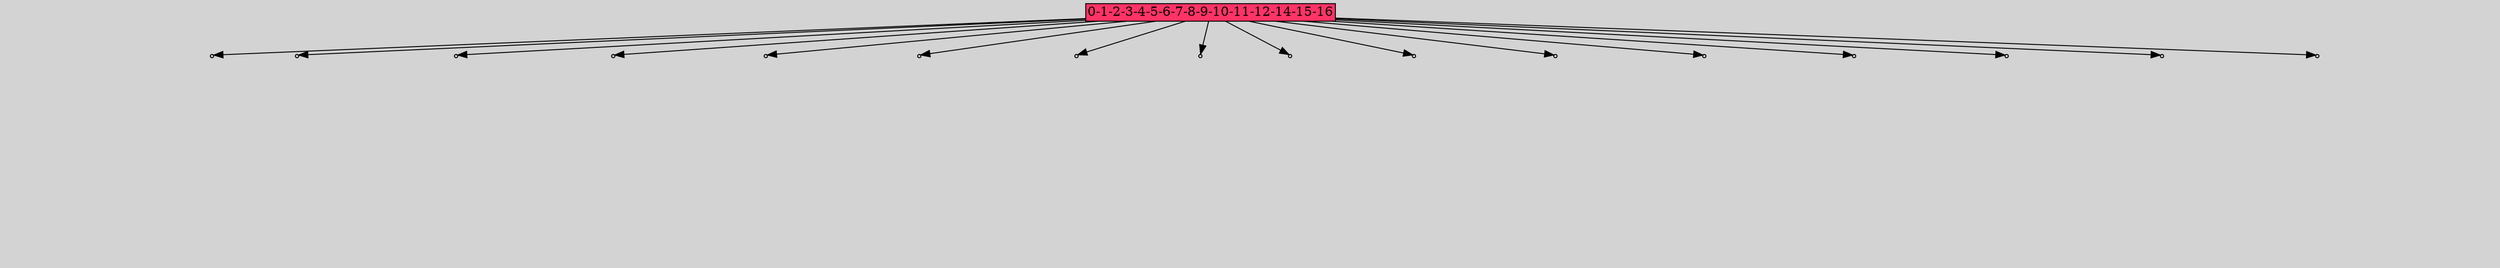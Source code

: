 // File exported with GEGELATI v1.4.0
// On the 2025-07-13 18:15:48
// With the File::TPGGraphDotExporter
digraph{
	graph[pad = "0.212, 0.055" bgcolor = lightgray]
	node[shape=circle style = filled label = ""]
		A1596028 [fillcolor="#ff3366" shape=box margin=0.03 width=0 height=0 label="0-1-2-3-4-5-6-7-8-9-10-11-12-14-15-16"]
		P14212032 [fillcolor="#cccccc" shape=point label="1"] //
		I14212032 [shape=box style=invis label="1|0&1|139#1|69&#92;n"] //0.688374|0.676313|
		P14212032 -> I14212032[style=invis]
		A1596028 -> P14212032
		P14212033 [fillcolor="#cccccc" shape=point label="1"] //
		I14212033 [shape=box style=invis label="13|2&1|63#1|117&#92;n15|6&1|6#0|339&#92;n0|0&0|90#1|315&#92;n10|1&0|272#1|276&#92;n1|0&1|245#0|33&#92;n1|0&0|272#0|38&#92;n"] //0.125213|0.136849|0.425062|-0.995519|-0.534606|-0.192482|0.537882|0.886561|0.340781|0.595030|-0.179876|-0.364723|
		P14212033 -> I14212033[style=invis]
		A1596028 -> P14212033
		P14212034 [fillcolor="#cccccc" shape=point label="1"] //
		I14212034 [shape=box style=invis label="15|4&1|171#1|266&#92;n7|3&1|364#0|366&#92;n3|0&0|236#0|187&#92;n"] //1.563353|0.511304|-0.646004|0.693575|-0.219591|-0.430294|
		P14212034 -> I14212034[style=invis]
		A1596028 -> P14212034
		P14212035 [fillcolor="#cccccc" shape=point label="1"] //
		I14212035 [shape=box style=invis label="0|7&1|153#1|356&#92;n15|5&0|199#1|24&#92;n11|7&0|325#1|242&#92;n12|0&0|335#1|306&#92;n"] //0.399520|-0.046435|0.211941|0.439463|-0.680999|0.468961|0.723871|0.395812|
		P14212035 -> I14212035[style=invis]
		A1596028 -> P14212035
		P14212036 [fillcolor="#cccccc" shape=point label="1"] //
		I14212036 [shape=box style=invis label="17|2&1|204#1|82&#92;n8|5&0|90#1|90&#92;n7|3&1|83#0|366&#92;n3|0&0|173#0|187&#92;n"] //0.301989|-0.162551|0.806255|-0.202910|-0.646004|0.693575|-0.219591|-0.430294|
		P14212036 -> I14212036[style=invis]
		A1596028 -> P14212036
		P14212037 [fillcolor="#cccccc" shape=point label="1"] //
		I14212037 [shape=box style=invis label="5|5&1|227#1|210&#92;n12|0&0|333#1|91&#92;n"] //0.672957|0.957989|0.892556|-1.255872|
		P14212037 -> I14212037[style=invis]
		A1596028 -> P14212037
		P14212038 [fillcolor="#cccccc" shape=point label="1"] //
		I14212038 [shape=box style=invis label="6|0&1|359#1|82&#92;n9|7&1|324#1|224&#92;n18|6&0|79#1|354&#92;n0|7&0|112#0|318&#92;n5|4&0|327#1|316&#92;n15|1&0|198#1|320&#92;n8|3&0|124#1|75&#92;n14|2&0|11#0|161&#92;n9|4&0|282#1|151&#92;n11|6&0|84#1|93&#92;n9|0&1|21#1|353&#92;n0|0&0|350#0|320&#92;n"] //0.318625|-0.675923|0.455779|0.723021|0.479968|0.498001|-0.937194|0.280393|-0.670918|0.219595|0.716474|0.433630|-0.964383|-0.510477|0.993217|0.764605|-0.293302|0.709161|0.164237|0.309386|0.394071|0.452866|-0.193331|-0.256613|
		P14212038 -> I14212038[style=invis]
		A1596028 -> P14212038
		P14212039 [fillcolor="#cccccc" shape=point label="1"] //
		I14212039 [shape=box style=invis label="13|6&1|134#1|124&#92;n19|6&0|102#0|339&#92;n13|0&0|326#1|219&#92;n"] //0.950143|0.263777|1.026612|0.535795|-0.314181|0.720035|
		P14212039 -> I14212039[style=invis]
		A1596028 -> P14212039
		P14212040 [fillcolor="#cccccc" shape=point label="1"] //
		I14212040 [shape=box style=invis label="10|0&1|103#1|293&#92;n"] //-0.066386|0.021351|
		P14212040 -> I14212040[style=invis]
		A1596028 -> P14212040
		P14212041 [fillcolor="#cccccc" shape=point label="1"] //
		I14212041 [shape=box style=invis label="19|7&1|99#0|368&#92;n18|0&0|127#0|249&#92;n12|1&0|184#1|76&#92;n9|6&0|289#1|209&#92;n9|0&0|366#0|243&#92;n"] //-0.578757|-0.718708|-0.156735|-0.536397|0.573422|-0.099084|0.437939|-0.815092|0.894723|0.064579|
		P14212041 -> I14212041[style=invis]
		A1596028 -> P14212041
		P14212042 [fillcolor="#cccccc" shape=point label="1"] //
		I14212042 [shape=box style=invis label="17|5&1|226#0|165&#92;n7|0&0|109#0|65&#92;n"] //-0.626410|0.609540|-0.032512|0.689989|
		P14212042 -> I14212042[style=invis]
		A1596028 -> P14212042
		P14212043 [fillcolor="#cccccc" shape=point label="1"] //
		I14212043 [shape=box style=invis label="16|0&1|55#0|222&#92;n"] //-0.257793|0.805162|
		P14212043 -> I14212043[style=invis]
		A1596028 -> P14212043
		P14212044 [fillcolor="#cccccc" shape=point label="1"] //
		I14212044 [shape=box style=invis label="10|4&1|14#1|206&#92;n11|0&0|60#1|268&#92;n5|0&0|16#1|256&#92;n4|3&0|224#1|17&#92;n8|7&0|59#0|209&#92;n15|0&0|167#1|70&#92;n"] //0.904601|0.973869|0.948103|-0.256917|0.307318|-0.243599|-0.385497|0.164838|-0.713863|-0.852857|-0.449948|0.435229|
		P14212044 -> I14212044[style=invis]
		A1596028 -> P14212044
		P14212045 [fillcolor="#cccccc" shape=point label="1"] //
		I14212045 [shape=box style=invis label="12|1&1|345#1|0&#92;n11|6&0|65#1|227&#92;n9|2&0|118#0|301&#92;n5|1&0|6#0|42&#92;n4|7&0|321#1|224&#92;n13|4&1|134#0|50&#92;n7|6&0|255#1|143&#92;n11|6&0|340#0|6&#92;n19|0&0|86#1|216&#92;n19|4&0|320#1|170&#92;n12|0&0|220#1|6&#92;n"] //-0.515963|0.558179|-0.307844|-0.567273|-0.200065|0.185089|-0.783185|-0.134760|0.452219|-0.318354|-0.063440|0.322601|-0.243835|-0.838119|0.097231|-0.174450|0.521085|-0.779994|0.532096|-0.551446|1.871168|0.753068|
		P14212045 -> I14212045[style=invis]
		A1596028 -> P14212045
		P14212046 [fillcolor="#cccccc" shape=point label="1"] //
		I14212046 [shape=box style=invis label="15|2&1|147#1|114&#92;n1|1&1|334#1|95&#92;n4|7&0|345#0|18&#92;n14|0&1|253#0|135&#92;n"] //1.258865|-0.113082|-0.379659|-0.030220|0.336900|-0.443573|1.137858|-0.914978|
		P14212046 -> I14212046[style=invis]
		A1596028 -> P14212046
		P14212047 [fillcolor="#cccccc" shape=point label="1"] //
		I14212047 [shape=box style=invis label="17|1&1|62#0|255&#92;n6|4&0|81#1|89&#92;n11|0&1|72#0|252&#92;n"] //-1.103936|0.246937|-0.485281|0.606095|0.084158|0.675807|
		P14212047 -> I14212047[style=invis]
		A1596028 -> P14212047
}

